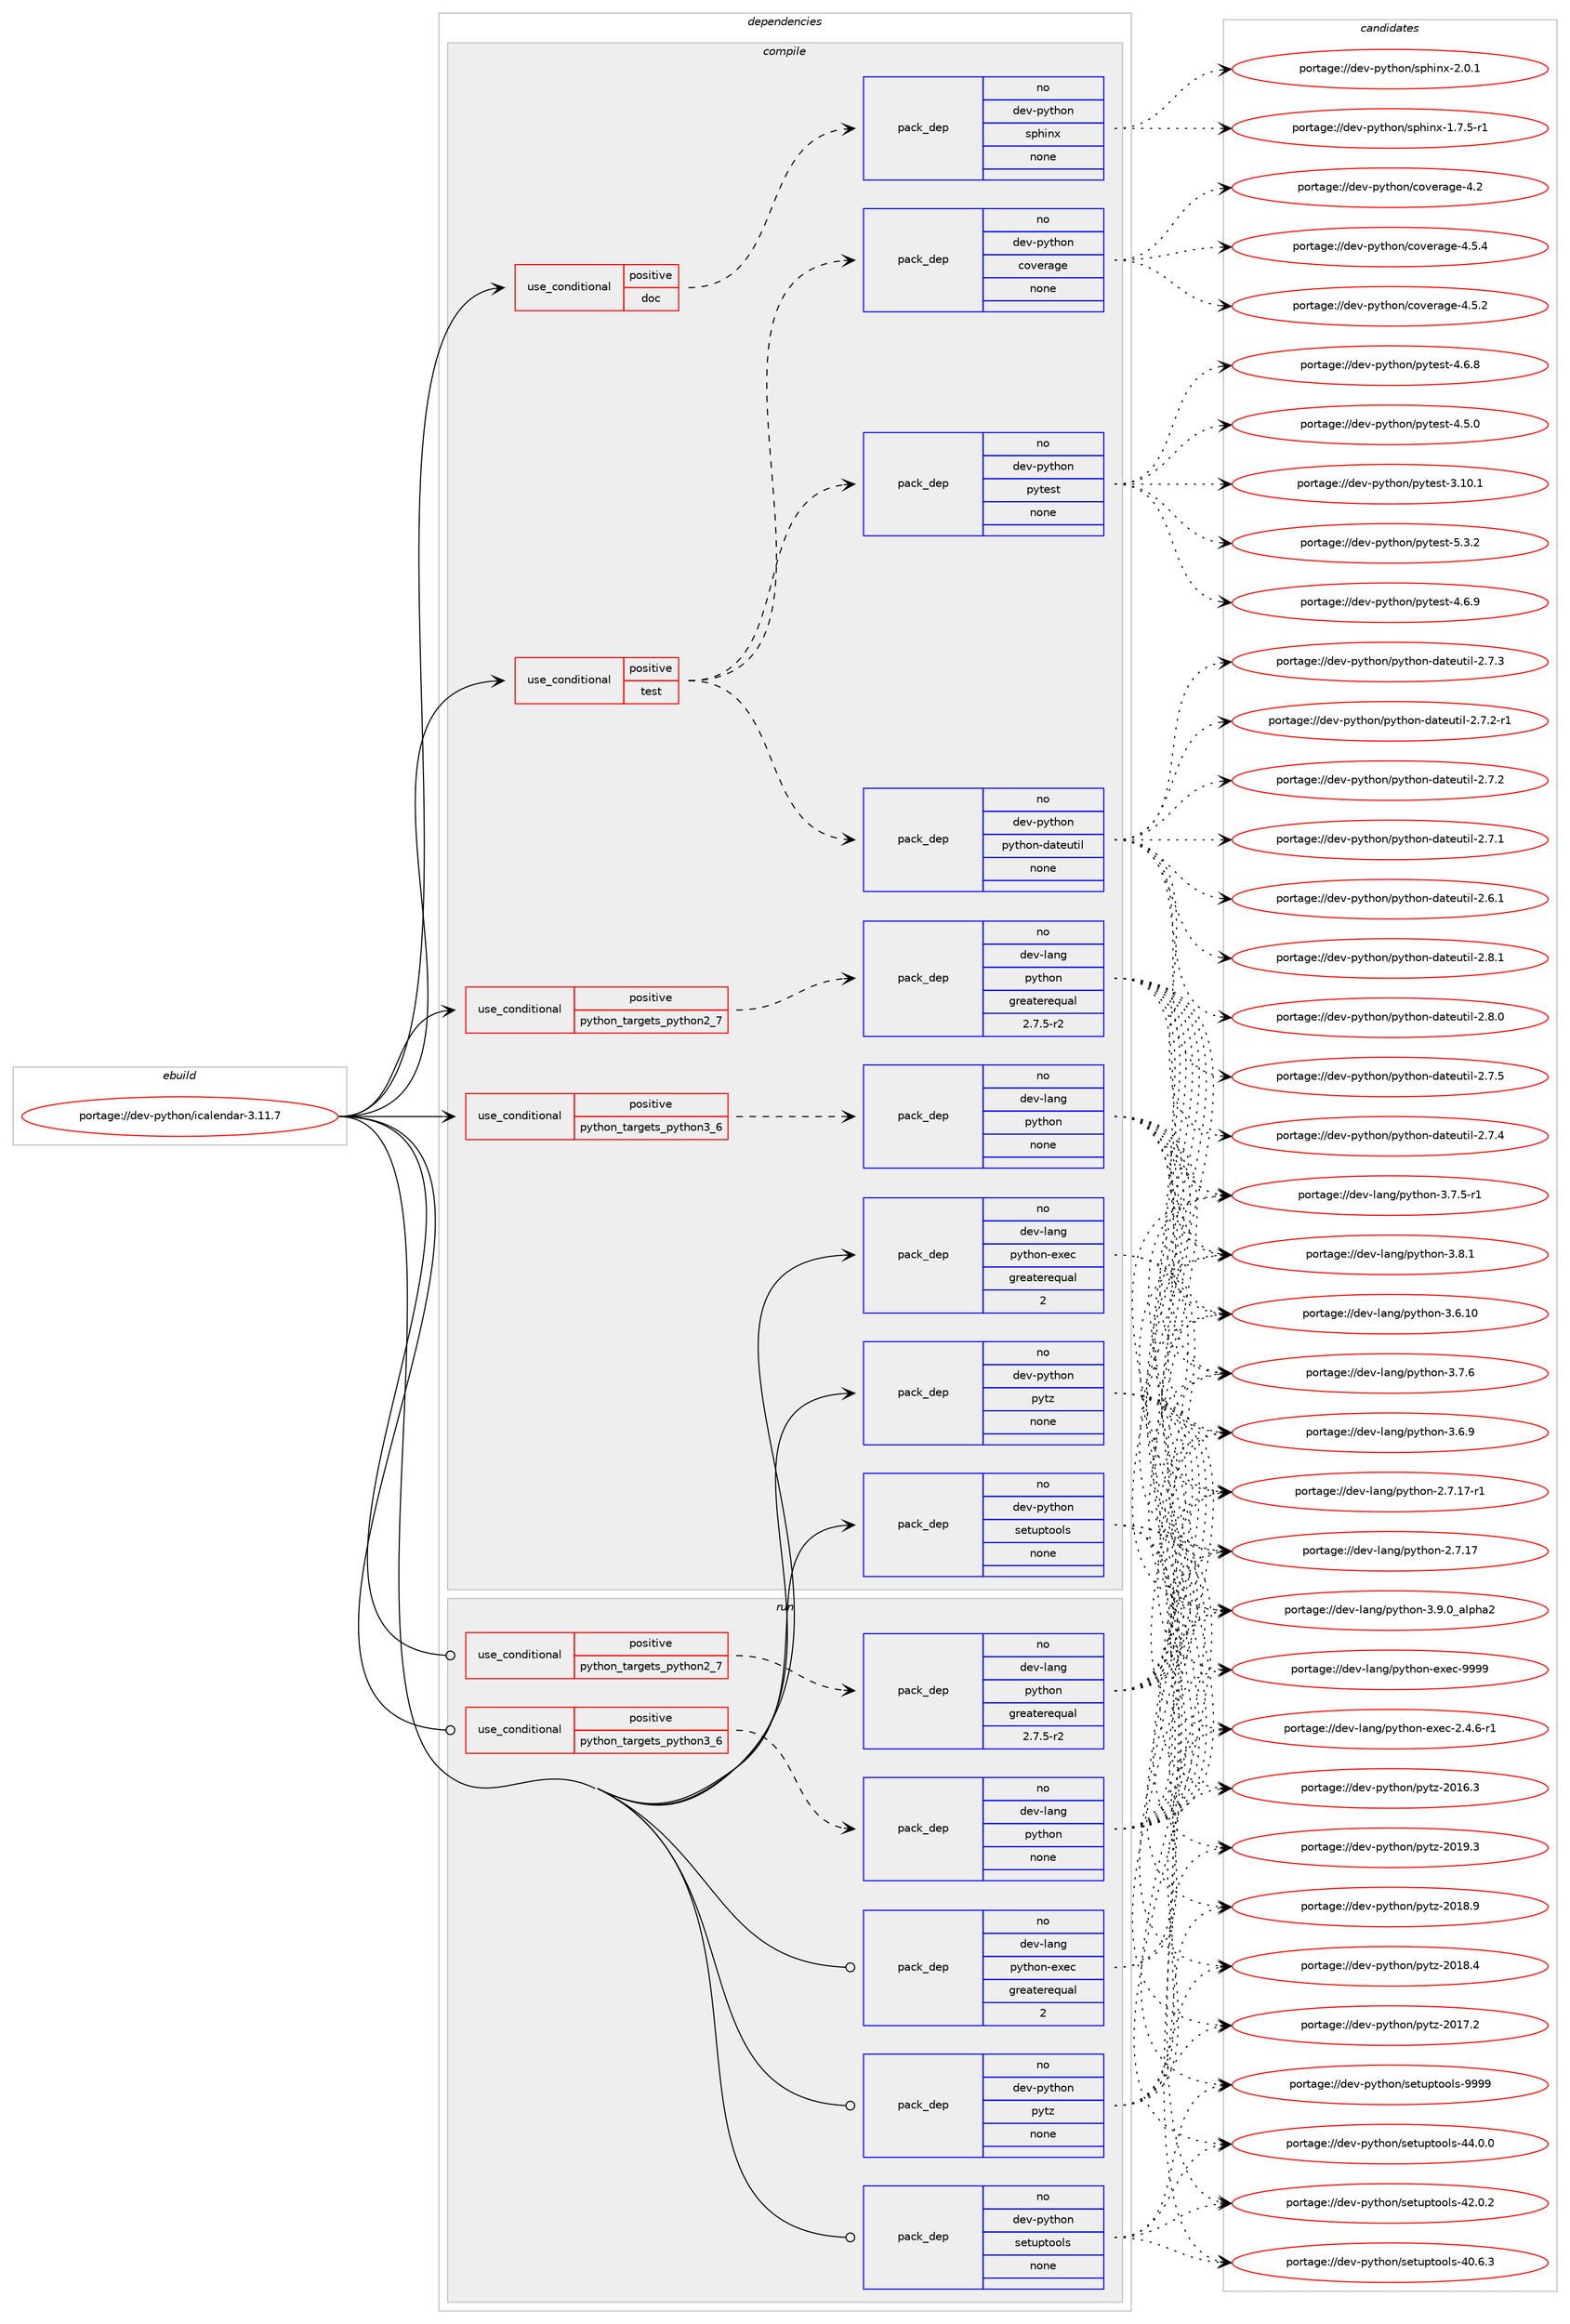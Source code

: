 digraph prolog {

# *************
# Graph options
# *************

newrank=true;
concentrate=true;
compound=true;
graph [rankdir=LR,fontname=Helvetica,fontsize=10,ranksep=1.5];#, ranksep=2.5, nodesep=0.2];
edge  [arrowhead=vee];
node  [fontname=Helvetica,fontsize=10];

# **********
# The ebuild
# **********

subgraph cluster_leftcol {
color=gray;
label=<<i>ebuild</i>>;
id [label="portage://dev-python/icalendar-3.11.7", color=red, width=4, href="../dev-python/icalendar-3.11.7.svg"];
}

# ****************
# The dependencies
# ****************

subgraph cluster_midcol {
color=gray;
label=<<i>dependencies</i>>;
subgraph cluster_compile {
fillcolor="#eeeeee";
style=filled;
label=<<i>compile</i>>;
subgraph cond114673 {
dependency456228 [label=<<TABLE BORDER="0" CELLBORDER="1" CELLSPACING="0" CELLPADDING="4"><TR><TD ROWSPAN="3" CELLPADDING="10">use_conditional</TD></TR><TR><TD>positive</TD></TR><TR><TD>doc</TD></TR></TABLE>>, shape=none, color=red];
subgraph pack336572 {
dependency456229 [label=<<TABLE BORDER="0" CELLBORDER="1" CELLSPACING="0" CELLPADDING="4" WIDTH="220"><TR><TD ROWSPAN="6" CELLPADDING="30">pack_dep</TD></TR><TR><TD WIDTH="110">no</TD></TR><TR><TD>dev-python</TD></TR><TR><TD>sphinx</TD></TR><TR><TD>none</TD></TR><TR><TD></TD></TR></TABLE>>, shape=none, color=blue];
}
dependency456228:e -> dependency456229:w [weight=20,style="dashed",arrowhead="vee"];
}
id:e -> dependency456228:w [weight=20,style="solid",arrowhead="vee"];
subgraph cond114674 {
dependency456230 [label=<<TABLE BORDER="0" CELLBORDER="1" CELLSPACING="0" CELLPADDING="4"><TR><TD ROWSPAN="3" CELLPADDING="10">use_conditional</TD></TR><TR><TD>positive</TD></TR><TR><TD>python_targets_python2_7</TD></TR></TABLE>>, shape=none, color=red];
subgraph pack336573 {
dependency456231 [label=<<TABLE BORDER="0" CELLBORDER="1" CELLSPACING="0" CELLPADDING="4" WIDTH="220"><TR><TD ROWSPAN="6" CELLPADDING="30">pack_dep</TD></TR><TR><TD WIDTH="110">no</TD></TR><TR><TD>dev-lang</TD></TR><TR><TD>python</TD></TR><TR><TD>greaterequal</TD></TR><TR><TD>2.7.5-r2</TD></TR></TABLE>>, shape=none, color=blue];
}
dependency456230:e -> dependency456231:w [weight=20,style="dashed",arrowhead="vee"];
}
id:e -> dependency456230:w [weight=20,style="solid",arrowhead="vee"];
subgraph cond114675 {
dependency456232 [label=<<TABLE BORDER="0" CELLBORDER="1" CELLSPACING="0" CELLPADDING="4"><TR><TD ROWSPAN="3" CELLPADDING="10">use_conditional</TD></TR><TR><TD>positive</TD></TR><TR><TD>python_targets_python3_6</TD></TR></TABLE>>, shape=none, color=red];
subgraph pack336574 {
dependency456233 [label=<<TABLE BORDER="0" CELLBORDER="1" CELLSPACING="0" CELLPADDING="4" WIDTH="220"><TR><TD ROWSPAN="6" CELLPADDING="30">pack_dep</TD></TR><TR><TD WIDTH="110">no</TD></TR><TR><TD>dev-lang</TD></TR><TR><TD>python</TD></TR><TR><TD>none</TD></TR><TR><TD></TD></TR></TABLE>>, shape=none, color=blue];
}
dependency456232:e -> dependency456233:w [weight=20,style="dashed",arrowhead="vee"];
}
id:e -> dependency456232:w [weight=20,style="solid",arrowhead="vee"];
subgraph cond114676 {
dependency456234 [label=<<TABLE BORDER="0" CELLBORDER="1" CELLSPACING="0" CELLPADDING="4"><TR><TD ROWSPAN="3" CELLPADDING="10">use_conditional</TD></TR><TR><TD>positive</TD></TR><TR><TD>test</TD></TR></TABLE>>, shape=none, color=red];
subgraph pack336575 {
dependency456235 [label=<<TABLE BORDER="0" CELLBORDER="1" CELLSPACING="0" CELLPADDING="4" WIDTH="220"><TR><TD ROWSPAN="6" CELLPADDING="30">pack_dep</TD></TR><TR><TD WIDTH="110">no</TD></TR><TR><TD>dev-python</TD></TR><TR><TD>python-dateutil</TD></TR><TR><TD>none</TD></TR><TR><TD></TD></TR></TABLE>>, shape=none, color=blue];
}
dependency456234:e -> dependency456235:w [weight=20,style="dashed",arrowhead="vee"];
subgraph pack336576 {
dependency456236 [label=<<TABLE BORDER="0" CELLBORDER="1" CELLSPACING="0" CELLPADDING="4" WIDTH="220"><TR><TD ROWSPAN="6" CELLPADDING="30">pack_dep</TD></TR><TR><TD WIDTH="110">no</TD></TR><TR><TD>dev-python</TD></TR><TR><TD>pytest</TD></TR><TR><TD>none</TD></TR><TR><TD></TD></TR></TABLE>>, shape=none, color=blue];
}
dependency456234:e -> dependency456236:w [weight=20,style="dashed",arrowhead="vee"];
subgraph pack336577 {
dependency456237 [label=<<TABLE BORDER="0" CELLBORDER="1" CELLSPACING="0" CELLPADDING="4" WIDTH="220"><TR><TD ROWSPAN="6" CELLPADDING="30">pack_dep</TD></TR><TR><TD WIDTH="110">no</TD></TR><TR><TD>dev-python</TD></TR><TR><TD>coverage</TD></TR><TR><TD>none</TD></TR><TR><TD></TD></TR></TABLE>>, shape=none, color=blue];
}
dependency456234:e -> dependency456237:w [weight=20,style="dashed",arrowhead="vee"];
}
id:e -> dependency456234:w [weight=20,style="solid",arrowhead="vee"];
subgraph pack336578 {
dependency456238 [label=<<TABLE BORDER="0" CELLBORDER="1" CELLSPACING="0" CELLPADDING="4" WIDTH="220"><TR><TD ROWSPAN="6" CELLPADDING="30">pack_dep</TD></TR><TR><TD WIDTH="110">no</TD></TR><TR><TD>dev-lang</TD></TR><TR><TD>python-exec</TD></TR><TR><TD>greaterequal</TD></TR><TR><TD>2</TD></TR></TABLE>>, shape=none, color=blue];
}
id:e -> dependency456238:w [weight=20,style="solid",arrowhead="vee"];
subgraph pack336579 {
dependency456239 [label=<<TABLE BORDER="0" CELLBORDER="1" CELLSPACING="0" CELLPADDING="4" WIDTH="220"><TR><TD ROWSPAN="6" CELLPADDING="30">pack_dep</TD></TR><TR><TD WIDTH="110">no</TD></TR><TR><TD>dev-python</TD></TR><TR><TD>pytz</TD></TR><TR><TD>none</TD></TR><TR><TD></TD></TR></TABLE>>, shape=none, color=blue];
}
id:e -> dependency456239:w [weight=20,style="solid",arrowhead="vee"];
subgraph pack336580 {
dependency456240 [label=<<TABLE BORDER="0" CELLBORDER="1" CELLSPACING="0" CELLPADDING="4" WIDTH="220"><TR><TD ROWSPAN="6" CELLPADDING="30">pack_dep</TD></TR><TR><TD WIDTH="110">no</TD></TR><TR><TD>dev-python</TD></TR><TR><TD>setuptools</TD></TR><TR><TD>none</TD></TR><TR><TD></TD></TR></TABLE>>, shape=none, color=blue];
}
id:e -> dependency456240:w [weight=20,style="solid",arrowhead="vee"];
}
subgraph cluster_compileandrun {
fillcolor="#eeeeee";
style=filled;
label=<<i>compile and run</i>>;
}
subgraph cluster_run {
fillcolor="#eeeeee";
style=filled;
label=<<i>run</i>>;
subgraph cond114677 {
dependency456241 [label=<<TABLE BORDER="0" CELLBORDER="1" CELLSPACING="0" CELLPADDING="4"><TR><TD ROWSPAN="3" CELLPADDING="10">use_conditional</TD></TR><TR><TD>positive</TD></TR><TR><TD>python_targets_python2_7</TD></TR></TABLE>>, shape=none, color=red];
subgraph pack336581 {
dependency456242 [label=<<TABLE BORDER="0" CELLBORDER="1" CELLSPACING="0" CELLPADDING="4" WIDTH="220"><TR><TD ROWSPAN="6" CELLPADDING="30">pack_dep</TD></TR><TR><TD WIDTH="110">no</TD></TR><TR><TD>dev-lang</TD></TR><TR><TD>python</TD></TR><TR><TD>greaterequal</TD></TR><TR><TD>2.7.5-r2</TD></TR></TABLE>>, shape=none, color=blue];
}
dependency456241:e -> dependency456242:w [weight=20,style="dashed",arrowhead="vee"];
}
id:e -> dependency456241:w [weight=20,style="solid",arrowhead="odot"];
subgraph cond114678 {
dependency456243 [label=<<TABLE BORDER="0" CELLBORDER="1" CELLSPACING="0" CELLPADDING="4"><TR><TD ROWSPAN="3" CELLPADDING="10">use_conditional</TD></TR><TR><TD>positive</TD></TR><TR><TD>python_targets_python3_6</TD></TR></TABLE>>, shape=none, color=red];
subgraph pack336582 {
dependency456244 [label=<<TABLE BORDER="0" CELLBORDER="1" CELLSPACING="0" CELLPADDING="4" WIDTH="220"><TR><TD ROWSPAN="6" CELLPADDING="30">pack_dep</TD></TR><TR><TD WIDTH="110">no</TD></TR><TR><TD>dev-lang</TD></TR><TR><TD>python</TD></TR><TR><TD>none</TD></TR><TR><TD></TD></TR></TABLE>>, shape=none, color=blue];
}
dependency456243:e -> dependency456244:w [weight=20,style="dashed",arrowhead="vee"];
}
id:e -> dependency456243:w [weight=20,style="solid",arrowhead="odot"];
subgraph pack336583 {
dependency456245 [label=<<TABLE BORDER="0" CELLBORDER="1" CELLSPACING="0" CELLPADDING="4" WIDTH="220"><TR><TD ROWSPAN="6" CELLPADDING="30">pack_dep</TD></TR><TR><TD WIDTH="110">no</TD></TR><TR><TD>dev-lang</TD></TR><TR><TD>python-exec</TD></TR><TR><TD>greaterequal</TD></TR><TR><TD>2</TD></TR></TABLE>>, shape=none, color=blue];
}
id:e -> dependency456245:w [weight=20,style="solid",arrowhead="odot"];
subgraph pack336584 {
dependency456246 [label=<<TABLE BORDER="0" CELLBORDER="1" CELLSPACING="0" CELLPADDING="4" WIDTH="220"><TR><TD ROWSPAN="6" CELLPADDING="30">pack_dep</TD></TR><TR><TD WIDTH="110">no</TD></TR><TR><TD>dev-python</TD></TR><TR><TD>pytz</TD></TR><TR><TD>none</TD></TR><TR><TD></TD></TR></TABLE>>, shape=none, color=blue];
}
id:e -> dependency456246:w [weight=20,style="solid",arrowhead="odot"];
subgraph pack336585 {
dependency456247 [label=<<TABLE BORDER="0" CELLBORDER="1" CELLSPACING="0" CELLPADDING="4" WIDTH="220"><TR><TD ROWSPAN="6" CELLPADDING="30">pack_dep</TD></TR><TR><TD WIDTH="110">no</TD></TR><TR><TD>dev-python</TD></TR><TR><TD>setuptools</TD></TR><TR><TD>none</TD></TR><TR><TD></TD></TR></TABLE>>, shape=none, color=blue];
}
id:e -> dependency456247:w [weight=20,style="solid",arrowhead="odot"];
}
}

# **************
# The candidates
# **************

subgraph cluster_choices {
rank=same;
color=gray;
label=<<i>candidates</i>>;

subgraph choice336572 {
color=black;
nodesep=1;
choice1001011184511212111610411111047115112104105110120455046484649 [label="portage://dev-python/sphinx-2.0.1", color=red, width=4,href="../dev-python/sphinx-2.0.1.svg"];
choice10010111845112121116104111110471151121041051101204549465546534511449 [label="portage://dev-python/sphinx-1.7.5-r1", color=red, width=4,href="../dev-python/sphinx-1.7.5-r1.svg"];
dependency456229:e -> choice1001011184511212111610411111047115112104105110120455046484649:w [style=dotted,weight="100"];
dependency456229:e -> choice10010111845112121116104111110471151121041051101204549465546534511449:w [style=dotted,weight="100"];
}
subgraph choice336573 {
color=black;
nodesep=1;
choice10010111845108971101034711212111610411111045514657464895971081121049750 [label="portage://dev-lang/python-3.9.0_alpha2", color=red, width=4,href="../dev-lang/python-3.9.0_alpha2.svg"];
choice100101118451089711010347112121116104111110455146564649 [label="portage://dev-lang/python-3.8.1", color=red, width=4,href="../dev-lang/python-3.8.1.svg"];
choice100101118451089711010347112121116104111110455146554654 [label="portage://dev-lang/python-3.7.6", color=red, width=4,href="../dev-lang/python-3.7.6.svg"];
choice1001011184510897110103471121211161041111104551465546534511449 [label="portage://dev-lang/python-3.7.5-r1", color=red, width=4,href="../dev-lang/python-3.7.5-r1.svg"];
choice100101118451089711010347112121116104111110455146544657 [label="portage://dev-lang/python-3.6.9", color=red, width=4,href="../dev-lang/python-3.6.9.svg"];
choice10010111845108971101034711212111610411111045514654464948 [label="portage://dev-lang/python-3.6.10", color=red, width=4,href="../dev-lang/python-3.6.10.svg"];
choice100101118451089711010347112121116104111110455046554649554511449 [label="portage://dev-lang/python-2.7.17-r1", color=red, width=4,href="../dev-lang/python-2.7.17-r1.svg"];
choice10010111845108971101034711212111610411111045504655464955 [label="portage://dev-lang/python-2.7.17", color=red, width=4,href="../dev-lang/python-2.7.17.svg"];
dependency456231:e -> choice10010111845108971101034711212111610411111045514657464895971081121049750:w [style=dotted,weight="100"];
dependency456231:e -> choice100101118451089711010347112121116104111110455146564649:w [style=dotted,weight="100"];
dependency456231:e -> choice100101118451089711010347112121116104111110455146554654:w [style=dotted,weight="100"];
dependency456231:e -> choice1001011184510897110103471121211161041111104551465546534511449:w [style=dotted,weight="100"];
dependency456231:e -> choice100101118451089711010347112121116104111110455146544657:w [style=dotted,weight="100"];
dependency456231:e -> choice10010111845108971101034711212111610411111045514654464948:w [style=dotted,weight="100"];
dependency456231:e -> choice100101118451089711010347112121116104111110455046554649554511449:w [style=dotted,weight="100"];
dependency456231:e -> choice10010111845108971101034711212111610411111045504655464955:w [style=dotted,weight="100"];
}
subgraph choice336574 {
color=black;
nodesep=1;
choice10010111845108971101034711212111610411111045514657464895971081121049750 [label="portage://dev-lang/python-3.9.0_alpha2", color=red, width=4,href="../dev-lang/python-3.9.0_alpha2.svg"];
choice100101118451089711010347112121116104111110455146564649 [label="portage://dev-lang/python-3.8.1", color=red, width=4,href="../dev-lang/python-3.8.1.svg"];
choice100101118451089711010347112121116104111110455146554654 [label="portage://dev-lang/python-3.7.6", color=red, width=4,href="../dev-lang/python-3.7.6.svg"];
choice1001011184510897110103471121211161041111104551465546534511449 [label="portage://dev-lang/python-3.7.5-r1", color=red, width=4,href="../dev-lang/python-3.7.5-r1.svg"];
choice100101118451089711010347112121116104111110455146544657 [label="portage://dev-lang/python-3.6.9", color=red, width=4,href="../dev-lang/python-3.6.9.svg"];
choice10010111845108971101034711212111610411111045514654464948 [label="portage://dev-lang/python-3.6.10", color=red, width=4,href="../dev-lang/python-3.6.10.svg"];
choice100101118451089711010347112121116104111110455046554649554511449 [label="portage://dev-lang/python-2.7.17-r1", color=red, width=4,href="../dev-lang/python-2.7.17-r1.svg"];
choice10010111845108971101034711212111610411111045504655464955 [label="portage://dev-lang/python-2.7.17", color=red, width=4,href="../dev-lang/python-2.7.17.svg"];
dependency456233:e -> choice10010111845108971101034711212111610411111045514657464895971081121049750:w [style=dotted,weight="100"];
dependency456233:e -> choice100101118451089711010347112121116104111110455146564649:w [style=dotted,weight="100"];
dependency456233:e -> choice100101118451089711010347112121116104111110455146554654:w [style=dotted,weight="100"];
dependency456233:e -> choice1001011184510897110103471121211161041111104551465546534511449:w [style=dotted,weight="100"];
dependency456233:e -> choice100101118451089711010347112121116104111110455146544657:w [style=dotted,weight="100"];
dependency456233:e -> choice10010111845108971101034711212111610411111045514654464948:w [style=dotted,weight="100"];
dependency456233:e -> choice100101118451089711010347112121116104111110455046554649554511449:w [style=dotted,weight="100"];
dependency456233:e -> choice10010111845108971101034711212111610411111045504655464955:w [style=dotted,weight="100"];
}
subgraph choice336575 {
color=black;
nodesep=1;
choice10010111845112121116104111110471121211161041111104510097116101117116105108455046564649 [label="portage://dev-python/python-dateutil-2.8.1", color=red, width=4,href="../dev-python/python-dateutil-2.8.1.svg"];
choice10010111845112121116104111110471121211161041111104510097116101117116105108455046564648 [label="portage://dev-python/python-dateutil-2.8.0", color=red, width=4,href="../dev-python/python-dateutil-2.8.0.svg"];
choice10010111845112121116104111110471121211161041111104510097116101117116105108455046554653 [label="portage://dev-python/python-dateutil-2.7.5", color=red, width=4,href="../dev-python/python-dateutil-2.7.5.svg"];
choice10010111845112121116104111110471121211161041111104510097116101117116105108455046554652 [label="portage://dev-python/python-dateutil-2.7.4", color=red, width=4,href="../dev-python/python-dateutil-2.7.4.svg"];
choice10010111845112121116104111110471121211161041111104510097116101117116105108455046554651 [label="portage://dev-python/python-dateutil-2.7.3", color=red, width=4,href="../dev-python/python-dateutil-2.7.3.svg"];
choice100101118451121211161041111104711212111610411111045100971161011171161051084550465546504511449 [label="portage://dev-python/python-dateutil-2.7.2-r1", color=red, width=4,href="../dev-python/python-dateutil-2.7.2-r1.svg"];
choice10010111845112121116104111110471121211161041111104510097116101117116105108455046554650 [label="portage://dev-python/python-dateutil-2.7.2", color=red, width=4,href="../dev-python/python-dateutil-2.7.2.svg"];
choice10010111845112121116104111110471121211161041111104510097116101117116105108455046554649 [label="portage://dev-python/python-dateutil-2.7.1", color=red, width=4,href="../dev-python/python-dateutil-2.7.1.svg"];
choice10010111845112121116104111110471121211161041111104510097116101117116105108455046544649 [label="portage://dev-python/python-dateutil-2.6.1", color=red, width=4,href="../dev-python/python-dateutil-2.6.1.svg"];
dependency456235:e -> choice10010111845112121116104111110471121211161041111104510097116101117116105108455046564649:w [style=dotted,weight="100"];
dependency456235:e -> choice10010111845112121116104111110471121211161041111104510097116101117116105108455046564648:w [style=dotted,weight="100"];
dependency456235:e -> choice10010111845112121116104111110471121211161041111104510097116101117116105108455046554653:w [style=dotted,weight="100"];
dependency456235:e -> choice10010111845112121116104111110471121211161041111104510097116101117116105108455046554652:w [style=dotted,weight="100"];
dependency456235:e -> choice10010111845112121116104111110471121211161041111104510097116101117116105108455046554651:w [style=dotted,weight="100"];
dependency456235:e -> choice100101118451121211161041111104711212111610411111045100971161011171161051084550465546504511449:w [style=dotted,weight="100"];
dependency456235:e -> choice10010111845112121116104111110471121211161041111104510097116101117116105108455046554650:w [style=dotted,weight="100"];
dependency456235:e -> choice10010111845112121116104111110471121211161041111104510097116101117116105108455046554649:w [style=dotted,weight="100"];
dependency456235:e -> choice10010111845112121116104111110471121211161041111104510097116101117116105108455046544649:w [style=dotted,weight="100"];
}
subgraph choice336576 {
color=black;
nodesep=1;
choice1001011184511212111610411111047112121116101115116455346514650 [label="portage://dev-python/pytest-5.3.2", color=red, width=4,href="../dev-python/pytest-5.3.2.svg"];
choice1001011184511212111610411111047112121116101115116455246544657 [label="portage://dev-python/pytest-4.6.9", color=red, width=4,href="../dev-python/pytest-4.6.9.svg"];
choice1001011184511212111610411111047112121116101115116455246544656 [label="portage://dev-python/pytest-4.6.8", color=red, width=4,href="../dev-python/pytest-4.6.8.svg"];
choice1001011184511212111610411111047112121116101115116455246534648 [label="portage://dev-python/pytest-4.5.0", color=red, width=4,href="../dev-python/pytest-4.5.0.svg"];
choice100101118451121211161041111104711212111610111511645514649484649 [label="portage://dev-python/pytest-3.10.1", color=red, width=4,href="../dev-python/pytest-3.10.1.svg"];
dependency456236:e -> choice1001011184511212111610411111047112121116101115116455346514650:w [style=dotted,weight="100"];
dependency456236:e -> choice1001011184511212111610411111047112121116101115116455246544657:w [style=dotted,weight="100"];
dependency456236:e -> choice1001011184511212111610411111047112121116101115116455246544656:w [style=dotted,weight="100"];
dependency456236:e -> choice1001011184511212111610411111047112121116101115116455246534648:w [style=dotted,weight="100"];
dependency456236:e -> choice100101118451121211161041111104711212111610111511645514649484649:w [style=dotted,weight="100"];
}
subgraph choice336577 {
color=black;
nodesep=1;
choice10010111845112121116104111110479911111810111497103101455246534652 [label="portage://dev-python/coverage-4.5.4", color=red, width=4,href="../dev-python/coverage-4.5.4.svg"];
choice10010111845112121116104111110479911111810111497103101455246534650 [label="portage://dev-python/coverage-4.5.2", color=red, width=4,href="../dev-python/coverage-4.5.2.svg"];
choice1001011184511212111610411111047991111181011149710310145524650 [label="portage://dev-python/coverage-4.2", color=red, width=4,href="../dev-python/coverage-4.2.svg"];
dependency456237:e -> choice10010111845112121116104111110479911111810111497103101455246534652:w [style=dotted,weight="100"];
dependency456237:e -> choice10010111845112121116104111110479911111810111497103101455246534650:w [style=dotted,weight="100"];
dependency456237:e -> choice1001011184511212111610411111047991111181011149710310145524650:w [style=dotted,weight="100"];
}
subgraph choice336578 {
color=black;
nodesep=1;
choice10010111845108971101034711212111610411111045101120101994557575757 [label="portage://dev-lang/python-exec-9999", color=red, width=4,href="../dev-lang/python-exec-9999.svg"];
choice10010111845108971101034711212111610411111045101120101994550465246544511449 [label="portage://dev-lang/python-exec-2.4.6-r1", color=red, width=4,href="../dev-lang/python-exec-2.4.6-r1.svg"];
dependency456238:e -> choice10010111845108971101034711212111610411111045101120101994557575757:w [style=dotted,weight="100"];
dependency456238:e -> choice10010111845108971101034711212111610411111045101120101994550465246544511449:w [style=dotted,weight="100"];
}
subgraph choice336579 {
color=black;
nodesep=1;
choice100101118451121211161041111104711212111612245504849574651 [label="portage://dev-python/pytz-2019.3", color=red, width=4,href="../dev-python/pytz-2019.3.svg"];
choice100101118451121211161041111104711212111612245504849564657 [label="portage://dev-python/pytz-2018.9", color=red, width=4,href="../dev-python/pytz-2018.9.svg"];
choice100101118451121211161041111104711212111612245504849564652 [label="portage://dev-python/pytz-2018.4", color=red, width=4,href="../dev-python/pytz-2018.4.svg"];
choice100101118451121211161041111104711212111612245504849554650 [label="portage://dev-python/pytz-2017.2", color=red, width=4,href="../dev-python/pytz-2017.2.svg"];
choice100101118451121211161041111104711212111612245504849544651 [label="portage://dev-python/pytz-2016.3", color=red, width=4,href="../dev-python/pytz-2016.3.svg"];
dependency456239:e -> choice100101118451121211161041111104711212111612245504849574651:w [style=dotted,weight="100"];
dependency456239:e -> choice100101118451121211161041111104711212111612245504849564657:w [style=dotted,weight="100"];
dependency456239:e -> choice100101118451121211161041111104711212111612245504849564652:w [style=dotted,weight="100"];
dependency456239:e -> choice100101118451121211161041111104711212111612245504849554650:w [style=dotted,weight="100"];
dependency456239:e -> choice100101118451121211161041111104711212111612245504849544651:w [style=dotted,weight="100"];
}
subgraph choice336580 {
color=black;
nodesep=1;
choice10010111845112121116104111110471151011161171121161111111081154557575757 [label="portage://dev-python/setuptools-9999", color=red, width=4,href="../dev-python/setuptools-9999.svg"];
choice100101118451121211161041111104711510111611711211611111110811545525246484648 [label="portage://dev-python/setuptools-44.0.0", color=red, width=4,href="../dev-python/setuptools-44.0.0.svg"];
choice100101118451121211161041111104711510111611711211611111110811545525046484650 [label="portage://dev-python/setuptools-42.0.2", color=red, width=4,href="../dev-python/setuptools-42.0.2.svg"];
choice100101118451121211161041111104711510111611711211611111110811545524846544651 [label="portage://dev-python/setuptools-40.6.3", color=red, width=4,href="../dev-python/setuptools-40.6.3.svg"];
dependency456240:e -> choice10010111845112121116104111110471151011161171121161111111081154557575757:w [style=dotted,weight="100"];
dependency456240:e -> choice100101118451121211161041111104711510111611711211611111110811545525246484648:w [style=dotted,weight="100"];
dependency456240:e -> choice100101118451121211161041111104711510111611711211611111110811545525046484650:w [style=dotted,weight="100"];
dependency456240:e -> choice100101118451121211161041111104711510111611711211611111110811545524846544651:w [style=dotted,weight="100"];
}
subgraph choice336581 {
color=black;
nodesep=1;
choice10010111845108971101034711212111610411111045514657464895971081121049750 [label="portage://dev-lang/python-3.9.0_alpha2", color=red, width=4,href="../dev-lang/python-3.9.0_alpha2.svg"];
choice100101118451089711010347112121116104111110455146564649 [label="portage://dev-lang/python-3.8.1", color=red, width=4,href="../dev-lang/python-3.8.1.svg"];
choice100101118451089711010347112121116104111110455146554654 [label="portage://dev-lang/python-3.7.6", color=red, width=4,href="../dev-lang/python-3.7.6.svg"];
choice1001011184510897110103471121211161041111104551465546534511449 [label="portage://dev-lang/python-3.7.5-r1", color=red, width=4,href="../dev-lang/python-3.7.5-r1.svg"];
choice100101118451089711010347112121116104111110455146544657 [label="portage://dev-lang/python-3.6.9", color=red, width=4,href="../dev-lang/python-3.6.9.svg"];
choice10010111845108971101034711212111610411111045514654464948 [label="portage://dev-lang/python-3.6.10", color=red, width=4,href="../dev-lang/python-3.6.10.svg"];
choice100101118451089711010347112121116104111110455046554649554511449 [label="portage://dev-lang/python-2.7.17-r1", color=red, width=4,href="../dev-lang/python-2.7.17-r1.svg"];
choice10010111845108971101034711212111610411111045504655464955 [label="portage://dev-lang/python-2.7.17", color=red, width=4,href="../dev-lang/python-2.7.17.svg"];
dependency456242:e -> choice10010111845108971101034711212111610411111045514657464895971081121049750:w [style=dotted,weight="100"];
dependency456242:e -> choice100101118451089711010347112121116104111110455146564649:w [style=dotted,weight="100"];
dependency456242:e -> choice100101118451089711010347112121116104111110455146554654:w [style=dotted,weight="100"];
dependency456242:e -> choice1001011184510897110103471121211161041111104551465546534511449:w [style=dotted,weight="100"];
dependency456242:e -> choice100101118451089711010347112121116104111110455146544657:w [style=dotted,weight="100"];
dependency456242:e -> choice10010111845108971101034711212111610411111045514654464948:w [style=dotted,weight="100"];
dependency456242:e -> choice100101118451089711010347112121116104111110455046554649554511449:w [style=dotted,weight="100"];
dependency456242:e -> choice10010111845108971101034711212111610411111045504655464955:w [style=dotted,weight="100"];
}
subgraph choice336582 {
color=black;
nodesep=1;
choice10010111845108971101034711212111610411111045514657464895971081121049750 [label="portage://dev-lang/python-3.9.0_alpha2", color=red, width=4,href="../dev-lang/python-3.9.0_alpha2.svg"];
choice100101118451089711010347112121116104111110455146564649 [label="portage://dev-lang/python-3.8.1", color=red, width=4,href="../dev-lang/python-3.8.1.svg"];
choice100101118451089711010347112121116104111110455146554654 [label="portage://dev-lang/python-3.7.6", color=red, width=4,href="../dev-lang/python-3.7.6.svg"];
choice1001011184510897110103471121211161041111104551465546534511449 [label="portage://dev-lang/python-3.7.5-r1", color=red, width=4,href="../dev-lang/python-3.7.5-r1.svg"];
choice100101118451089711010347112121116104111110455146544657 [label="portage://dev-lang/python-3.6.9", color=red, width=4,href="../dev-lang/python-3.6.9.svg"];
choice10010111845108971101034711212111610411111045514654464948 [label="portage://dev-lang/python-3.6.10", color=red, width=4,href="../dev-lang/python-3.6.10.svg"];
choice100101118451089711010347112121116104111110455046554649554511449 [label="portage://dev-lang/python-2.7.17-r1", color=red, width=4,href="../dev-lang/python-2.7.17-r1.svg"];
choice10010111845108971101034711212111610411111045504655464955 [label="portage://dev-lang/python-2.7.17", color=red, width=4,href="../dev-lang/python-2.7.17.svg"];
dependency456244:e -> choice10010111845108971101034711212111610411111045514657464895971081121049750:w [style=dotted,weight="100"];
dependency456244:e -> choice100101118451089711010347112121116104111110455146564649:w [style=dotted,weight="100"];
dependency456244:e -> choice100101118451089711010347112121116104111110455146554654:w [style=dotted,weight="100"];
dependency456244:e -> choice1001011184510897110103471121211161041111104551465546534511449:w [style=dotted,weight="100"];
dependency456244:e -> choice100101118451089711010347112121116104111110455146544657:w [style=dotted,weight="100"];
dependency456244:e -> choice10010111845108971101034711212111610411111045514654464948:w [style=dotted,weight="100"];
dependency456244:e -> choice100101118451089711010347112121116104111110455046554649554511449:w [style=dotted,weight="100"];
dependency456244:e -> choice10010111845108971101034711212111610411111045504655464955:w [style=dotted,weight="100"];
}
subgraph choice336583 {
color=black;
nodesep=1;
choice10010111845108971101034711212111610411111045101120101994557575757 [label="portage://dev-lang/python-exec-9999", color=red, width=4,href="../dev-lang/python-exec-9999.svg"];
choice10010111845108971101034711212111610411111045101120101994550465246544511449 [label="portage://dev-lang/python-exec-2.4.6-r1", color=red, width=4,href="../dev-lang/python-exec-2.4.6-r1.svg"];
dependency456245:e -> choice10010111845108971101034711212111610411111045101120101994557575757:w [style=dotted,weight="100"];
dependency456245:e -> choice10010111845108971101034711212111610411111045101120101994550465246544511449:w [style=dotted,weight="100"];
}
subgraph choice336584 {
color=black;
nodesep=1;
choice100101118451121211161041111104711212111612245504849574651 [label="portage://dev-python/pytz-2019.3", color=red, width=4,href="../dev-python/pytz-2019.3.svg"];
choice100101118451121211161041111104711212111612245504849564657 [label="portage://dev-python/pytz-2018.9", color=red, width=4,href="../dev-python/pytz-2018.9.svg"];
choice100101118451121211161041111104711212111612245504849564652 [label="portage://dev-python/pytz-2018.4", color=red, width=4,href="../dev-python/pytz-2018.4.svg"];
choice100101118451121211161041111104711212111612245504849554650 [label="portage://dev-python/pytz-2017.2", color=red, width=4,href="../dev-python/pytz-2017.2.svg"];
choice100101118451121211161041111104711212111612245504849544651 [label="portage://dev-python/pytz-2016.3", color=red, width=4,href="../dev-python/pytz-2016.3.svg"];
dependency456246:e -> choice100101118451121211161041111104711212111612245504849574651:w [style=dotted,weight="100"];
dependency456246:e -> choice100101118451121211161041111104711212111612245504849564657:w [style=dotted,weight="100"];
dependency456246:e -> choice100101118451121211161041111104711212111612245504849564652:w [style=dotted,weight="100"];
dependency456246:e -> choice100101118451121211161041111104711212111612245504849554650:w [style=dotted,weight="100"];
dependency456246:e -> choice100101118451121211161041111104711212111612245504849544651:w [style=dotted,weight="100"];
}
subgraph choice336585 {
color=black;
nodesep=1;
choice10010111845112121116104111110471151011161171121161111111081154557575757 [label="portage://dev-python/setuptools-9999", color=red, width=4,href="../dev-python/setuptools-9999.svg"];
choice100101118451121211161041111104711510111611711211611111110811545525246484648 [label="portage://dev-python/setuptools-44.0.0", color=red, width=4,href="../dev-python/setuptools-44.0.0.svg"];
choice100101118451121211161041111104711510111611711211611111110811545525046484650 [label="portage://dev-python/setuptools-42.0.2", color=red, width=4,href="../dev-python/setuptools-42.0.2.svg"];
choice100101118451121211161041111104711510111611711211611111110811545524846544651 [label="portage://dev-python/setuptools-40.6.3", color=red, width=4,href="../dev-python/setuptools-40.6.3.svg"];
dependency456247:e -> choice10010111845112121116104111110471151011161171121161111111081154557575757:w [style=dotted,weight="100"];
dependency456247:e -> choice100101118451121211161041111104711510111611711211611111110811545525246484648:w [style=dotted,weight="100"];
dependency456247:e -> choice100101118451121211161041111104711510111611711211611111110811545525046484650:w [style=dotted,weight="100"];
dependency456247:e -> choice100101118451121211161041111104711510111611711211611111110811545524846544651:w [style=dotted,weight="100"];
}
}

}
